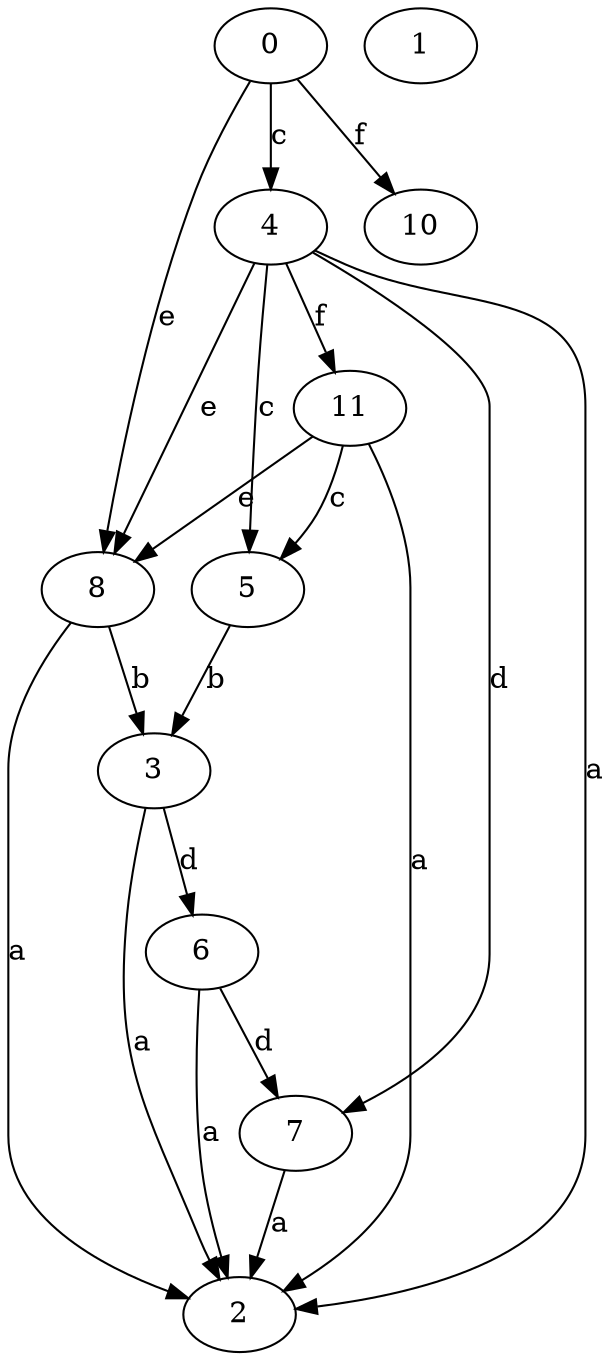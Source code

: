 strict digraph  {
2;
0;
3;
4;
5;
6;
7;
8;
1;
10;
11;
0 -> 4  [label=c];
0 -> 8  [label=e];
0 -> 10  [label=f];
3 -> 2  [label=a];
3 -> 6  [label=d];
4 -> 2  [label=a];
4 -> 5  [label=c];
4 -> 7  [label=d];
4 -> 8  [label=e];
4 -> 11  [label=f];
5 -> 3  [label=b];
6 -> 2  [label=a];
6 -> 7  [label=d];
7 -> 2  [label=a];
8 -> 2  [label=a];
8 -> 3  [label=b];
11 -> 2  [label=a];
11 -> 5  [label=c];
11 -> 8  [label=e];
}
